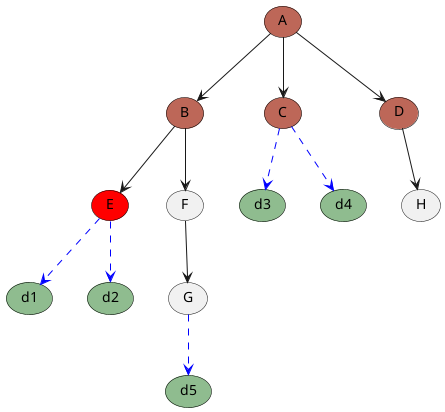 @startuml
'https://plantuml.com/use-case-diagram



top to bottom direction

usecase A as a #bd6758;line:black
usecase B as b #bd6758;line:black
usecase C as c #bd6758;line:black
usecase D as d #bd6758;line:black
usecase E as e #red;line:black
usecase F as f
usecase G as g
usecase H as h

usecase d1 as d1 #DarkSeaGreen;line:black
usecase d2 as d2 #DarkSeaGreen;line:black
usecase d3 as d3 #DarkSeaGreen;line:black
usecase d4 as d4 #DarkSeaGreen;line:black
usecase d5 as d5 #DarkSeaGreen;line:black


a --> b

a --> c

a --> d

b --> e

b --> f

f --> g

d --> h

e --> d1 #blue;line.dashed;text:blue
e --> d2 #blue;line.dashed;text:blue

c --> d3 #blue;line.dashed;text:blue
c --> d4 #blue;line.dashed;text:blue

g --> d5 #blue;line.dashed;text:blue

@enduml